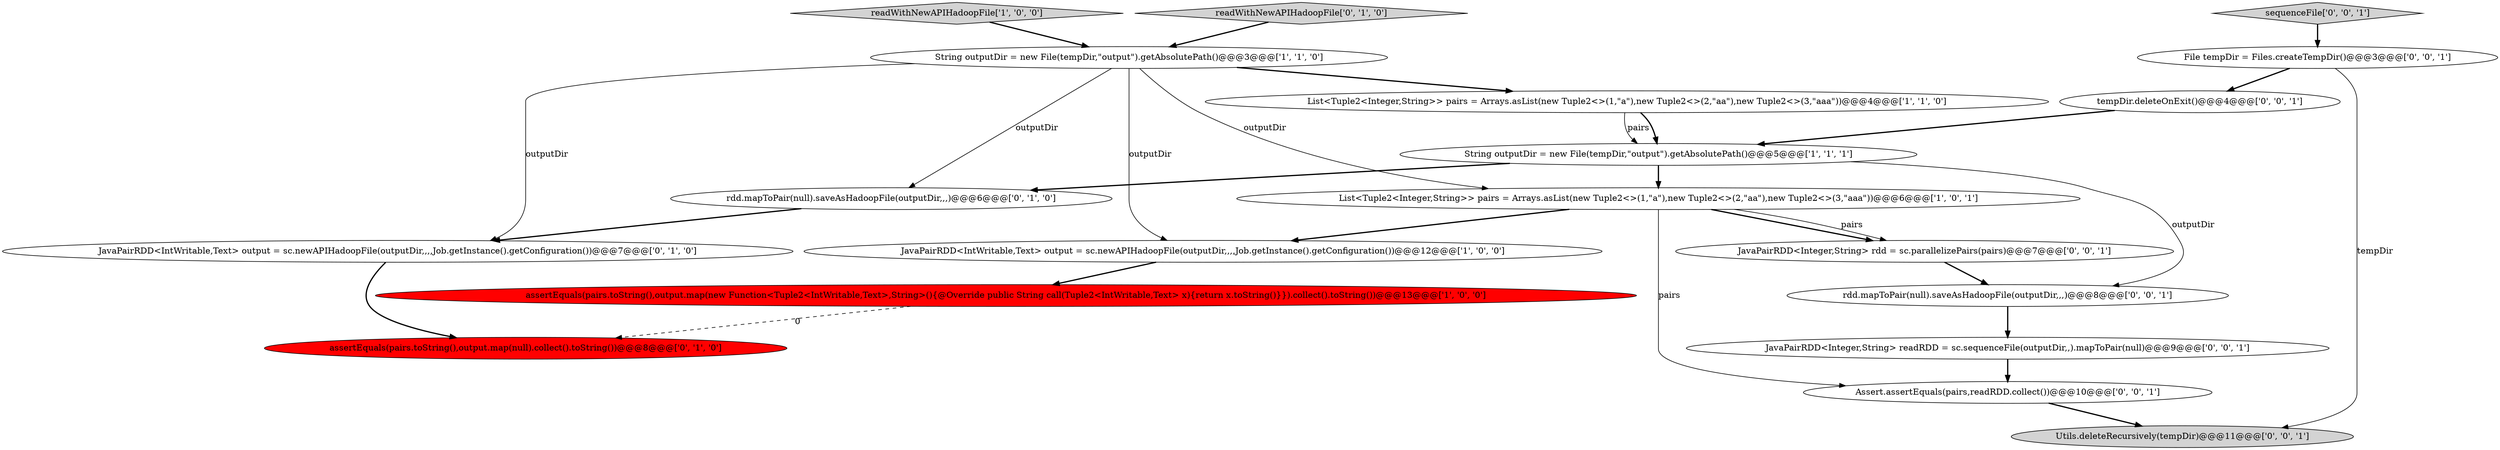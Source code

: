 digraph {
10 [style = filled, label = "readWithNewAPIHadoopFile['0', '1', '0']", fillcolor = lightgray, shape = diamond image = "AAA0AAABBB2BBB"];
18 [style = filled, label = "sequenceFile['0', '0', '1']", fillcolor = lightgray, shape = diamond image = "AAA0AAABBB3BBB"];
7 [style = filled, label = "rdd.mapToPair(null).saveAsHadoopFile(outputDir,,,)@@@6@@@['0', '1', '0']", fillcolor = white, shape = ellipse image = "AAA0AAABBB2BBB"];
3 [style = filled, label = "readWithNewAPIHadoopFile['1', '0', '0']", fillcolor = lightgray, shape = diamond image = "AAA0AAABBB1BBB"];
5 [style = filled, label = "List<Tuple2<Integer,String>> pairs = Arrays.asList(new Tuple2<>(1,\"a\"),new Tuple2<>(2,\"aa\"),new Tuple2<>(3,\"aaa\"))@@@6@@@['1', '0', '1']", fillcolor = white, shape = ellipse image = "AAA0AAABBB1BBB"];
0 [style = filled, label = "String outputDir = new File(tempDir,\"output\").getAbsolutePath()@@@3@@@['1', '1', '0']", fillcolor = white, shape = ellipse image = "AAA0AAABBB1BBB"];
9 [style = filled, label = "JavaPairRDD<IntWritable,Text> output = sc.newAPIHadoopFile(outputDir,,,,Job.getInstance().getConfiguration())@@@7@@@['0', '1', '0']", fillcolor = white, shape = ellipse image = "AAA0AAABBB2BBB"];
8 [style = filled, label = "assertEquals(pairs.toString(),output.map(null).collect().toString())@@@8@@@['0', '1', '0']", fillcolor = red, shape = ellipse image = "AAA1AAABBB2BBB"];
12 [style = filled, label = "rdd.mapToPair(null).saveAsHadoopFile(outputDir,,,)@@@8@@@['0', '0', '1']", fillcolor = white, shape = ellipse image = "AAA0AAABBB3BBB"];
1 [style = filled, label = "List<Tuple2<Integer,String>> pairs = Arrays.asList(new Tuple2<>(1,\"a\"),new Tuple2<>(2,\"aa\"),new Tuple2<>(3,\"aaa\"))@@@4@@@['1', '1', '0']", fillcolor = white, shape = ellipse image = "AAA0AAABBB1BBB"];
11 [style = filled, label = "File tempDir = Files.createTempDir()@@@3@@@['0', '0', '1']", fillcolor = white, shape = ellipse image = "AAA0AAABBB3BBB"];
13 [style = filled, label = "Assert.assertEquals(pairs,readRDD.collect())@@@10@@@['0', '0', '1']", fillcolor = white, shape = ellipse image = "AAA0AAABBB3BBB"];
2 [style = filled, label = "String outputDir = new File(tempDir,\"output\").getAbsolutePath()@@@5@@@['1', '1', '1']", fillcolor = white, shape = ellipse image = "AAA0AAABBB1BBB"];
17 [style = filled, label = "tempDir.deleteOnExit()@@@4@@@['0', '0', '1']", fillcolor = white, shape = ellipse image = "AAA0AAABBB3BBB"];
15 [style = filled, label = "JavaPairRDD<Integer,String> readRDD = sc.sequenceFile(outputDir,,).mapToPair(null)@@@9@@@['0', '0', '1']", fillcolor = white, shape = ellipse image = "AAA0AAABBB3BBB"];
4 [style = filled, label = "assertEquals(pairs.toString(),output.map(new Function<Tuple2<IntWritable,Text>,String>(){@Override public String call(Tuple2<IntWritable,Text> x){return x.toString()}}).collect().toString())@@@13@@@['1', '0', '0']", fillcolor = red, shape = ellipse image = "AAA1AAABBB1BBB"];
16 [style = filled, label = "Utils.deleteRecursively(tempDir)@@@11@@@['0', '0', '1']", fillcolor = lightgray, shape = ellipse image = "AAA0AAABBB3BBB"];
14 [style = filled, label = "JavaPairRDD<Integer,String> rdd = sc.parallelizePairs(pairs)@@@7@@@['0', '0', '1']", fillcolor = white, shape = ellipse image = "AAA0AAABBB3BBB"];
6 [style = filled, label = "JavaPairRDD<IntWritable,Text> output = sc.newAPIHadoopFile(outputDir,,,,Job.getInstance().getConfiguration())@@@12@@@['1', '0', '0']", fillcolor = white, shape = ellipse image = "AAA0AAABBB1BBB"];
0->7 [style = solid, label="outputDir"];
15->13 [style = bold, label=""];
11->16 [style = solid, label="tempDir"];
2->12 [style = solid, label="outputDir"];
18->11 [style = bold, label=""];
12->15 [style = bold, label=""];
0->9 [style = solid, label="outputDir"];
5->14 [style = bold, label=""];
1->2 [style = solid, label="pairs"];
9->8 [style = bold, label=""];
13->16 [style = bold, label=""];
3->0 [style = bold, label=""];
7->9 [style = bold, label=""];
6->4 [style = bold, label=""];
5->6 [style = bold, label=""];
17->2 [style = bold, label=""];
0->1 [style = bold, label=""];
5->13 [style = solid, label="pairs"];
14->12 [style = bold, label=""];
10->0 [style = bold, label=""];
4->8 [style = dashed, label="0"];
5->14 [style = solid, label="pairs"];
11->17 [style = bold, label=""];
1->2 [style = bold, label=""];
2->7 [style = bold, label=""];
0->6 [style = solid, label="outputDir"];
0->5 [style = solid, label="outputDir"];
2->5 [style = bold, label=""];
}
